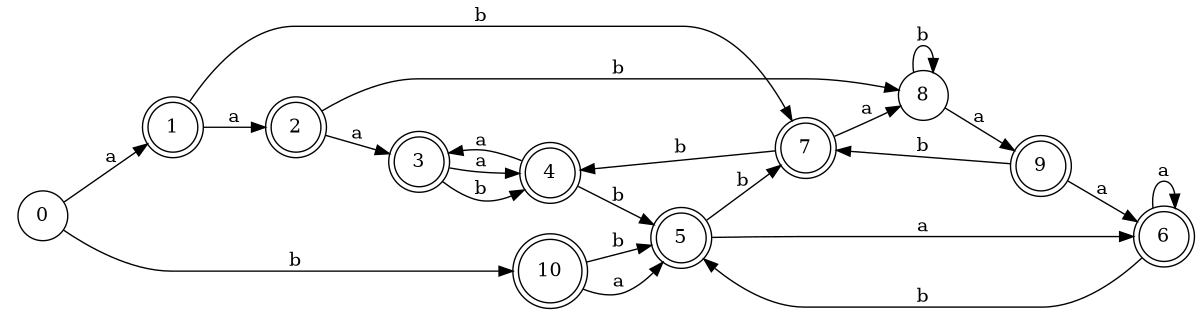digraph n9_1 {
__start0 [label="" shape="none"];

rankdir=LR;
size="8,5";

s0 [style="filled", color="black", fillcolor="white" shape="circle", label="0"];
s1 [style="rounded,filled", color="black", fillcolor="white" shape="doublecircle", label="1"];
s2 [style="rounded,filled", color="black", fillcolor="white" shape="doublecircle", label="2"];
s3 [style="rounded,filled", color="black", fillcolor="white" shape="doublecircle", label="3"];
s4 [style="rounded,filled", color="black", fillcolor="white" shape="doublecircle", label="4"];
s5 [style="rounded,filled", color="black", fillcolor="white" shape="doublecircle", label="5"];
s6 [style="rounded,filled", color="black", fillcolor="white" shape="doublecircle", label="6"];
s7 [style="rounded,filled", color="black", fillcolor="white" shape="doublecircle", label="7"];
s8 [style="filled", color="black", fillcolor="white" shape="circle", label="8"];
s9 [style="rounded,filled", color="black", fillcolor="white" shape="doublecircle", label="9"];
s10 [style="rounded,filled", color="black", fillcolor="white" shape="doublecircle", label="10"];
s0 -> s1 [label="a"];
s0 -> s10 [label="b"];
s1 -> s2 [label="a"];
s1 -> s7 [label="b"];
s2 -> s3 [label="a"];
s2 -> s8 [label="b"];
s3 -> s4 [label="a"];
s3 -> s4 [label="b"];
s4 -> s3 [label="a"];
s4 -> s5 [label="b"];
s5 -> s6 [label="a"];
s5 -> s7 [label="b"];
s6 -> s6 [label="a"];
s6 -> s5 [label="b"];
s7 -> s8 [label="a"];
s7 -> s4 [label="b"];
s8 -> s9 [label="a"];
s8 -> s8 [label="b"];
s9 -> s6 [label="a"];
s9 -> s7 [label="b"];
s10 -> s5 [label="a"];
s10 -> s5 [label="b"];

}